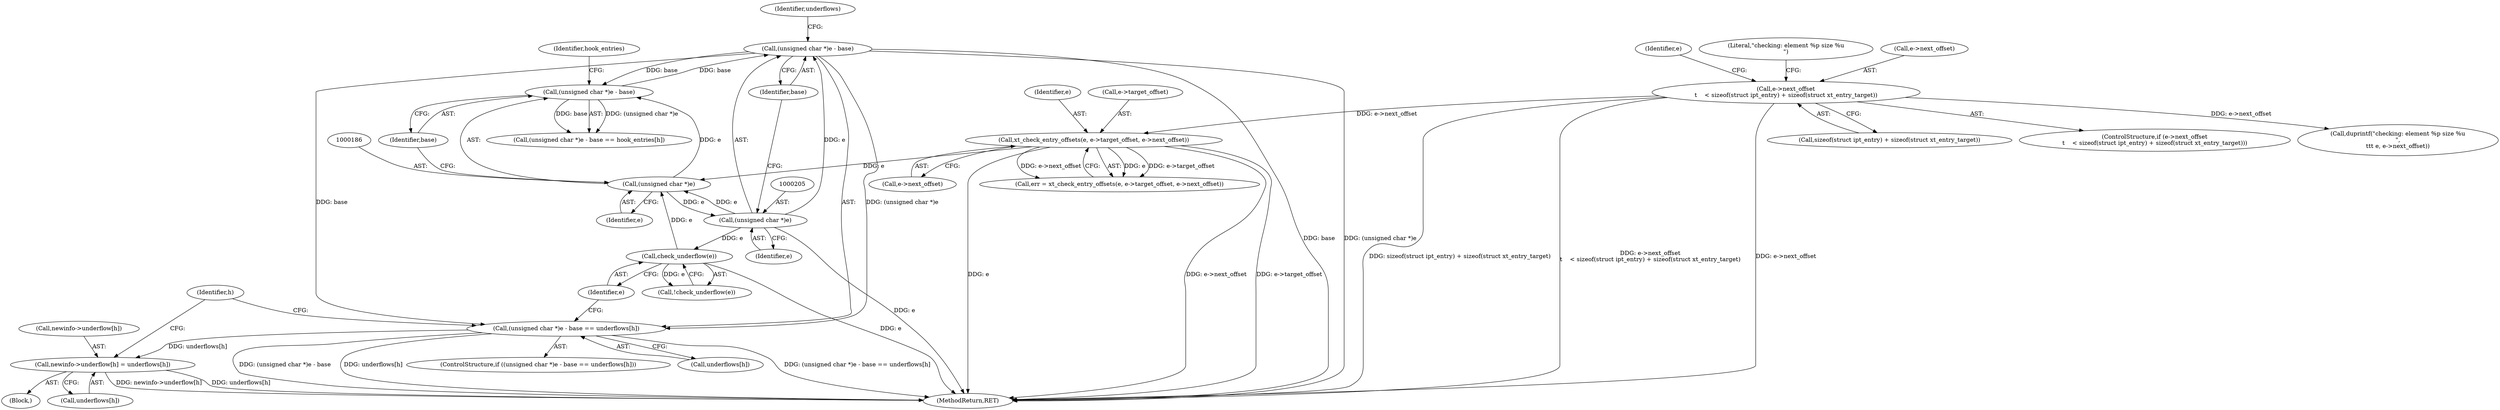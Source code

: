digraph "1_linux_ce683e5f9d045e5d67d1312a42b359cb2ab2a13c_2@array" {
"1000222" [label="(Call,newinfo->underflow[h] = underflows[h])"];
"1000202" [label="(Call,(unsigned char *)e - base == underflows[h])"];
"1000203" [label="(Call,(unsigned char *)e - base)"];
"1000204" [label="(Call,(unsigned char *)e)"];
"1000185" [label="(Call,(unsigned char *)e)"];
"1000152" [label="(Call,xt_check_entry_offsets(e, e->target_offset, e->next_offset))"];
"1000121" [label="(Call,e->next_offset\n\t    < sizeof(struct ipt_entry) + sizeof(struct xt_entry_target))"];
"1000214" [label="(Call,check_underflow(e))"];
"1000184" [label="(Call,(unsigned char *)e - base)"];
"1000209" [label="(Identifier,underflows)"];
"1000204" [label="(Call,(unsigned char *)e)"];
"1000190" [label="(Identifier,hook_entries)"];
"1000239" [label="(MethodReturn,RET)"];
"1000150" [label="(Call,err = xt_check_entry_offsets(e, e->target_offset, e->next_offset))"];
"1000184" [label="(Call,(unsigned char *)e - base)"];
"1000203" [label="(Call,(unsigned char *)e - base)"];
"1000152" [label="(Call,xt_check_entry_offsets(e, e->target_offset, e->next_offset))"];
"1000125" [label="(Call,sizeof(struct ipt_entry) + sizeof(struct xt_entry_target))"];
"1000120" [label="(ControlStructure,if (e->next_offset\n\t    < sizeof(struct ipt_entry) + sizeof(struct xt_entry_target)))"];
"1000187" [label="(Identifier,e)"];
"1000211" [label="(Block,)"];
"1000145" [label="(Identifier,e)"];
"1000214" [label="(Call,check_underflow(e))"];
"1000157" [label="(Call,e->next_offset)"];
"1000183" [label="(Call,(unsigned char *)e - base == hook_entries[h])"];
"1000201" [label="(ControlStructure,if ((unsigned char *)e - base == underflows[h]))"];
"1000213" [label="(Call,!check_underflow(e))"];
"1000121" [label="(Call,e->next_offset\n\t    < sizeof(struct ipt_entry) + sizeof(struct xt_entry_target))"];
"1000215" [label="(Identifier,e)"];
"1000206" [label="(Identifier,e)"];
"1000228" [label="(Call,underflows[h])"];
"1000153" [label="(Identifier,e)"];
"1000223" [label="(Call,newinfo->underflow[h])"];
"1000132" [label="(Literal,\"checking: element %p size %u\n\")"];
"1000154" [label="(Call,e->target_offset)"];
"1000122" [label="(Call,e->next_offset)"];
"1000208" [label="(Call,underflows[h])"];
"1000172" [label="(Identifier,h)"];
"1000188" [label="(Identifier,base)"];
"1000202" [label="(Call,(unsigned char *)e - base == underflows[h])"];
"1000222" [label="(Call,newinfo->underflow[h] = underflows[h])"];
"1000131" [label="(Call,duprintf(\"checking: element %p size %u\n\",\n\t\t\t e, e->next_offset))"];
"1000185" [label="(Call,(unsigned char *)e)"];
"1000207" [label="(Identifier,base)"];
"1000222" -> "1000211"  [label="AST: "];
"1000222" -> "1000228"  [label="CFG: "];
"1000223" -> "1000222"  [label="AST: "];
"1000228" -> "1000222"  [label="AST: "];
"1000172" -> "1000222"  [label="CFG: "];
"1000222" -> "1000239"  [label="DDG: newinfo->underflow[h]"];
"1000222" -> "1000239"  [label="DDG: underflows[h]"];
"1000202" -> "1000222"  [label="DDG: underflows[h]"];
"1000202" -> "1000201"  [label="AST: "];
"1000202" -> "1000208"  [label="CFG: "];
"1000203" -> "1000202"  [label="AST: "];
"1000208" -> "1000202"  [label="AST: "];
"1000215" -> "1000202"  [label="CFG: "];
"1000172" -> "1000202"  [label="CFG: "];
"1000202" -> "1000239"  [label="DDG: (unsigned char *)e - base"];
"1000202" -> "1000239"  [label="DDG: underflows[h]"];
"1000202" -> "1000239"  [label="DDG: (unsigned char *)e - base == underflows[h]"];
"1000203" -> "1000202"  [label="DDG: (unsigned char *)e"];
"1000203" -> "1000202"  [label="DDG: base"];
"1000203" -> "1000207"  [label="CFG: "];
"1000204" -> "1000203"  [label="AST: "];
"1000207" -> "1000203"  [label="AST: "];
"1000209" -> "1000203"  [label="CFG: "];
"1000203" -> "1000239"  [label="DDG: base"];
"1000203" -> "1000239"  [label="DDG: (unsigned char *)e"];
"1000203" -> "1000184"  [label="DDG: base"];
"1000204" -> "1000203"  [label="DDG: e"];
"1000184" -> "1000203"  [label="DDG: base"];
"1000204" -> "1000206"  [label="CFG: "];
"1000205" -> "1000204"  [label="AST: "];
"1000206" -> "1000204"  [label="AST: "];
"1000207" -> "1000204"  [label="CFG: "];
"1000204" -> "1000239"  [label="DDG: e"];
"1000204" -> "1000185"  [label="DDG: e"];
"1000185" -> "1000204"  [label="DDG: e"];
"1000204" -> "1000214"  [label="DDG: e"];
"1000185" -> "1000184"  [label="AST: "];
"1000185" -> "1000187"  [label="CFG: "];
"1000186" -> "1000185"  [label="AST: "];
"1000187" -> "1000185"  [label="AST: "];
"1000188" -> "1000185"  [label="CFG: "];
"1000185" -> "1000184"  [label="DDG: e"];
"1000152" -> "1000185"  [label="DDG: e"];
"1000214" -> "1000185"  [label="DDG: e"];
"1000152" -> "1000150"  [label="AST: "];
"1000152" -> "1000157"  [label="CFG: "];
"1000153" -> "1000152"  [label="AST: "];
"1000154" -> "1000152"  [label="AST: "];
"1000157" -> "1000152"  [label="AST: "];
"1000150" -> "1000152"  [label="CFG: "];
"1000152" -> "1000239"  [label="DDG: e->next_offset"];
"1000152" -> "1000239"  [label="DDG: e->target_offset"];
"1000152" -> "1000239"  [label="DDG: e"];
"1000152" -> "1000150"  [label="DDG: e"];
"1000152" -> "1000150"  [label="DDG: e->target_offset"];
"1000152" -> "1000150"  [label="DDG: e->next_offset"];
"1000121" -> "1000152"  [label="DDG: e->next_offset"];
"1000121" -> "1000120"  [label="AST: "];
"1000121" -> "1000125"  [label="CFG: "];
"1000122" -> "1000121"  [label="AST: "];
"1000125" -> "1000121"  [label="AST: "];
"1000132" -> "1000121"  [label="CFG: "];
"1000145" -> "1000121"  [label="CFG: "];
"1000121" -> "1000239"  [label="DDG: sizeof(struct ipt_entry) + sizeof(struct xt_entry_target)"];
"1000121" -> "1000239"  [label="DDG: e->next_offset\n\t    < sizeof(struct ipt_entry) + sizeof(struct xt_entry_target)"];
"1000121" -> "1000239"  [label="DDG: e->next_offset"];
"1000121" -> "1000131"  [label="DDG: e->next_offset"];
"1000214" -> "1000213"  [label="AST: "];
"1000214" -> "1000215"  [label="CFG: "];
"1000215" -> "1000214"  [label="AST: "];
"1000213" -> "1000214"  [label="CFG: "];
"1000214" -> "1000239"  [label="DDG: e"];
"1000214" -> "1000213"  [label="DDG: e"];
"1000184" -> "1000183"  [label="AST: "];
"1000184" -> "1000188"  [label="CFG: "];
"1000188" -> "1000184"  [label="AST: "];
"1000190" -> "1000184"  [label="CFG: "];
"1000184" -> "1000183"  [label="DDG: (unsigned char *)e"];
"1000184" -> "1000183"  [label="DDG: base"];
}
